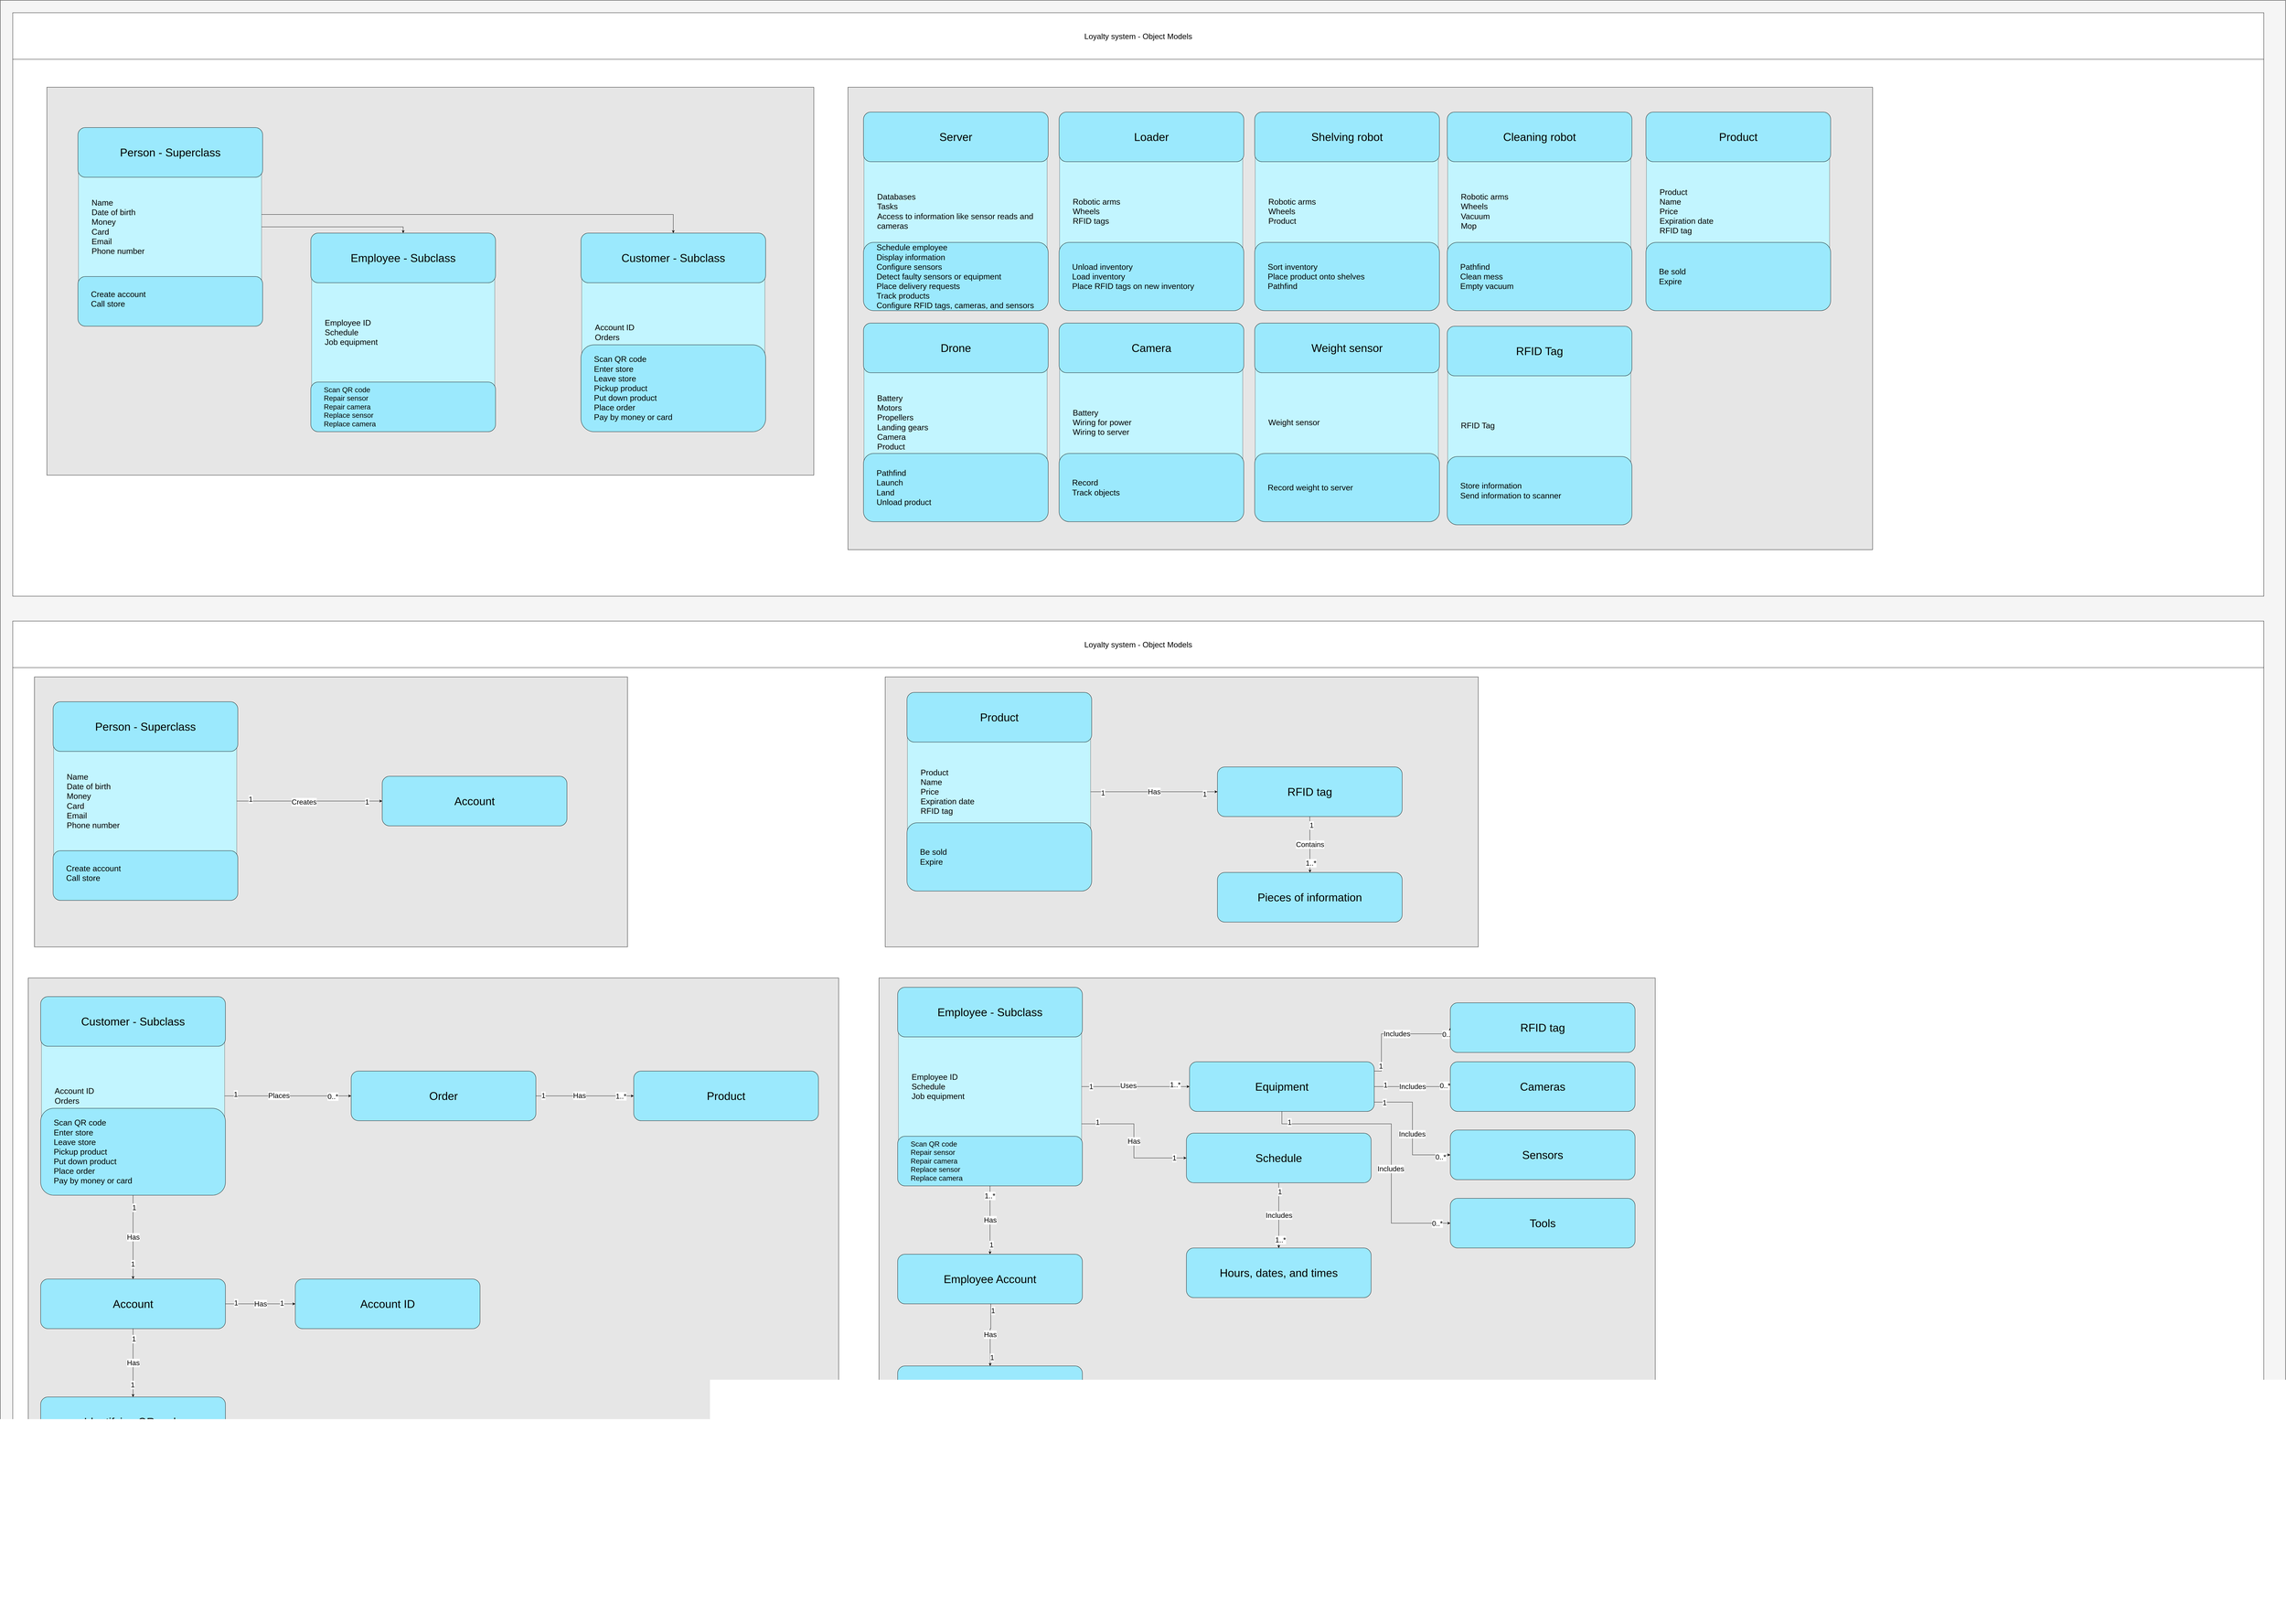 <mxfile version="20.3.0" type="device"><diagram id="qA6QkWrWJfZU_lJfQVM_" name="Page-1"><mxGraphModel dx="21470" dy="13270" grid="1" gridSize="10" guides="1" tooltips="1" connect="1" arrows="1" fold="1" page="1" pageScale="1" pageWidth="850" pageHeight="1100" math="0" shadow="0"><root><mxCell id="0"/><mxCell id="1" parent="0"/><mxCell id="ZQzsubPOnFU6merqUv8--1" value="" style="rounded=0;whiteSpace=wrap;html=1;fillColor=#F5F5F5;movable=0;" parent="1" vertex="1"><mxGeometry x="-270" y="-520" width="7360" height="5230" as="geometry"/></mxCell><mxCell id="A50uifyIEQekfGtZB1gm-22" value="x&amp;nbsp; &amp;nbsp; &amp;nbsp; &amp;nbsp; &amp;nbsp; &amp;nbsp;" style="rounded=0;whiteSpace=wrap;html=1;" parent="1" vertex="1"><mxGeometry x="-230" y="-340" width="7250" height="1740" as="geometry"/></mxCell><mxCell id="A50uifyIEQekfGtZB1gm-23" value="&lt;font style=&quot;font-size: 25px;&quot;&gt;Loyalty system - Object Models&lt;br style=&quot;font-size: 25px;&quot;&gt;&lt;/font&gt;" style="rounded=0;whiteSpace=wrap;html=1;fontSize=25;" parent="1" vertex="1"><mxGeometry x="-230" y="-480" width="7250" height="150" as="geometry"/></mxCell><mxCell id="9ZYDAtiGobSrE47-rpG3-123" value="Cameras verify customer still in store" style="edgeStyle=orthogonalEdgeStyle;rounded=0;orthogonalLoop=1;jettySize=auto;html=1;entryX=0;entryY=0;entryDx=67.5;entryDy=120.0;entryPerimeter=0;fontSize=14;" parent="1" edge="1"><mxGeometry relative="1" as="geometry"><Array as="points"><mxPoint x="2970" y="370"/><mxPoint x="1718" y="370"/></Array><mxPoint x="1717.5" y="120" as="targetPoint"/></mxGeometry></mxCell><mxCell id="9ZYDAtiGobSrE47-rpG3-146" value="Compares with database" style="edgeStyle=orthogonalEdgeStyle;rounded=0;orthogonalLoop=1;jettySize=auto;html=1;entryX=0;entryY=0.5;entryDx=0;entryDy=0;fontSize=12;" parent="1" edge="1"><mxGeometry relative="1" as="geometry"><Array as="points"><mxPoint x="3565" y="360"/><mxPoint x="4120" y="360"/><mxPoint x="4120" y="-210"/></Array><mxPoint x="3565.2" y="250" as="sourcePoint"/></mxGeometry></mxCell><mxCell id="E-bY6FaOOfPfb2D4TFRN-25" value="" style="rounded=0;whiteSpace=wrap;html=1;strokeColor=default;strokeWidth=1;fontSize=23;fillColor=#E6E6E6;gradientColor=none;" parent="1" vertex="1"><mxGeometry x="-120" y="-240" width="2470" height="1250" as="geometry"/></mxCell><mxCell id="E-bY6FaOOfPfb2D4TFRN-16" value="" style="group;strokeWidth=4;whiteSpace=wrap;" parent="1" vertex="1" connectable="0"><mxGeometry x="1600" y="230" width="760" height="850" as="geometry"/></mxCell><mxCell id="E-bY6FaOOfPfb2D4TFRN-13" value="&lt;blockquote style=&quot;margin: 0 0 0 40px; border: none; padding: 0px;&quot;&gt;&lt;span style=&quot;font-size: 26px; background-color: initial;&quot;&gt;Account ID&lt;/span&gt;&lt;/blockquote&gt;&lt;blockquote style=&quot;margin: 0 0 0 40px; border: none; padding: 0px;&quot;&gt;&lt;span style=&quot;font-size: 26px;&quot;&gt;Orders&lt;/span&gt;&lt;/blockquote&gt;" style="rounded=1;whiteSpace=wrap;html=1;fillColor=#C2F5FF;strokeColor=#666666;gradientColor=none;align=left;" parent="E-bY6FaOOfPfb2D4TFRN-16" vertex="1"><mxGeometry x="2.5" y="10" width="590" height="620" as="geometry"/></mxCell><mxCell id="E-bY6FaOOfPfb2D4TFRN-14" value="&lt;font style=&quot;font-size: 36px;&quot;&gt;Customer - Subclass&lt;/font&gt;" style="rounded=1;whiteSpace=wrap;html=1;fillColor=#9BE9FD;" parent="E-bY6FaOOfPfb2D4TFRN-16" vertex="1"><mxGeometry width="595" height="160" as="geometry"/></mxCell><mxCell id="E-bY6FaOOfPfb2D4TFRN-15" value="&lt;blockquote style=&quot;margin: 0 0 0 40px; border: none; padding: 0px;&quot;&gt;&lt;span style=&quot;font-size: 26px; background-color: initial;&quot;&gt;Scan QR code&lt;/span&gt;&lt;br&gt;&lt;/blockquote&gt;&lt;blockquote style=&quot;margin: 0 0 0 40px; border: none; padding: 0px;&quot;&gt;&lt;span style=&quot;font-size: 26px; background-color: initial;&quot;&gt;Enter store&lt;/span&gt;&lt;/blockquote&gt;&lt;blockquote style=&quot;margin: 0 0 0 40px; border: none; padding: 0px;&quot;&gt;&lt;span style=&quot;font-size: 26px; background-color: initial;&quot;&gt;Leave store&lt;/span&gt;&lt;/blockquote&gt;&lt;blockquote style=&quot;margin: 0 0 0 40px; border: none; padding: 0px;&quot;&gt;&lt;span style=&quot;font-size: 26px; background-color: initial;&quot;&gt;Pickup product&lt;/span&gt;&lt;/blockquote&gt;&lt;blockquote style=&quot;margin: 0 0 0 40px; border: none; padding: 0px;&quot;&gt;&lt;span style=&quot;font-size: 26px;&quot;&gt;Put down product&lt;/span&gt;&lt;/blockquote&gt;&lt;blockquote style=&quot;margin: 0 0 0 40px; border: none; padding: 0px;&quot;&gt;&lt;span style=&quot;font-size: 26px; background-color: initial;&quot;&gt;Place order&lt;/span&gt;&lt;/blockquote&gt;&lt;blockquote style=&quot;margin: 0 0 0 40px; border: none; padding: 0px;&quot;&gt;&lt;span style=&quot;font-size: 26px; background-color: initial;&quot;&gt;Pay by money or card&lt;/span&gt;&lt;/blockquote&gt;" style="rounded=1;whiteSpace=wrap;html=1;fillColor=#9BE9FD;align=left;" parent="E-bY6FaOOfPfb2D4TFRN-16" vertex="1"><mxGeometry y="360" width="595" height="280" as="geometry"/></mxCell><mxCell id="E-bY6FaOOfPfb2D4TFRN-17" value="asd" style="group;strokeWidth=4;whiteSpace=wrap;" parent="1" vertex="1" connectable="0"><mxGeometry x="-20" y="-110" width="595" height="640" as="geometry"/></mxCell><mxCell id="E-bY6FaOOfPfb2D4TFRN-18" value="&lt;blockquote style=&quot;margin: 0 0 0 40px; border: none; padding: 0px;&quot;&gt;&lt;span style=&quot;font-size: 26px; background-color: initial;&quot;&gt;Name&lt;/span&gt;&lt;/blockquote&gt;&lt;blockquote style=&quot;margin: 0 0 0 40px; border: none; padding: 0px;&quot;&gt;&lt;span style=&quot;font-size: 26px; background-color: initial;&quot;&gt;Date of birth&lt;/span&gt;&lt;/blockquote&gt;&lt;blockquote style=&quot;margin: 0 0 0 40px; border: none; padding: 0px;&quot;&gt;&lt;span style=&quot;font-size: 26px;&quot;&gt;Money&lt;/span&gt;&lt;/blockquote&gt;&lt;blockquote style=&quot;margin: 0 0 0 40px; border: none; padding: 0px;&quot;&gt;&lt;span style=&quot;font-size: 26px;&quot;&gt;Card&lt;/span&gt;&lt;/blockquote&gt;&lt;blockquote style=&quot;margin: 0 0 0 40px; border: none; padding: 0px;&quot;&gt;&lt;span style=&quot;font-size: 26px;&quot;&gt;Email&lt;/span&gt;&lt;/blockquote&gt;&lt;blockquote style=&quot;margin: 0 0 0 40px; border: none; padding: 0px;&quot;&gt;&lt;span style=&quot;font-size: 26px;&quot;&gt;Phone number&lt;/span&gt;&lt;/blockquote&gt;" style="rounded=1;whiteSpace=wrap;html=1;fillColor=#C2F5FF;strokeColor=#666666;gradientColor=none;align=left;" parent="E-bY6FaOOfPfb2D4TFRN-17" vertex="1"><mxGeometry x="1.5" y="10" width="590" height="620" as="geometry"/></mxCell><mxCell id="E-bY6FaOOfPfb2D4TFRN-19" value="&lt;font style=&quot;font-size: 36px;&quot;&gt;Person - Superclass&lt;/font&gt;" style="rounded=1;whiteSpace=wrap;html=1;fillColor=#9BE9FD;" parent="E-bY6FaOOfPfb2D4TFRN-17" vertex="1"><mxGeometry width="595" height="160" as="geometry"/></mxCell><mxCell id="E-bY6FaOOfPfb2D4TFRN-20" value="&lt;blockquote style=&quot;margin: 0 0 0 40px; border: none; padding: 0px;&quot;&gt;&lt;span style=&quot;font-size: 26px; background-color: initial;&quot;&gt;Create account&lt;/span&gt;&lt;/blockquote&gt;&lt;blockquote style=&quot;margin: 0 0 0 40px; border: none; padding: 0px;&quot;&gt;&lt;span style=&quot;font-size: 26px; background-color: initial;&quot;&gt;Call store&lt;/span&gt;&lt;/blockquote&gt;&lt;blockquote style=&quot;margin: 0 0 0 40px; border: none; padding: 0px;&quot;&gt;&lt;br&gt;&lt;/blockquote&gt;" style="rounded=1;whiteSpace=wrap;html=1;fillColor=#9BE9FD;align=left;" parent="E-bY6FaOOfPfb2D4TFRN-17" vertex="1"><mxGeometry y="480" width="595" height="160" as="geometry"/></mxCell><mxCell id="E-bY6FaOOfPfb2D4TFRN-21" value="asd" style="group;strokeWidth=4;whiteSpace=wrap;" parent="1" vertex="1" connectable="0"><mxGeometry x="730" y="230" width="595" height="640" as="geometry"/></mxCell><mxCell id="E-bY6FaOOfPfb2D4TFRN-22" value="&lt;blockquote style=&quot;margin: 0 0 0 40px; border: none; padding: 0px;&quot;&gt;&lt;span style=&quot;font-size: 26px;&quot;&gt;Employee ID&lt;/span&gt;&lt;/blockquote&gt;&lt;blockquote style=&quot;margin: 0 0 0 40px; border: none; padding: 0px;&quot;&gt;&lt;span style=&quot;font-size: 26px;&quot;&gt;Schedule&lt;/span&gt;&lt;/blockquote&gt;&lt;blockquote style=&quot;margin: 0 0 0 40px; border: none; padding: 0px;&quot;&gt;&lt;span style=&quot;font-size: 26px;&quot;&gt;Job equipment&lt;/span&gt;&lt;/blockquote&gt;" style="rounded=1;whiteSpace=wrap;html=1;fillColor=#C2F5FF;strokeColor=#666666;gradientColor=none;align=left;" parent="E-bY6FaOOfPfb2D4TFRN-21" vertex="1"><mxGeometry x="2.5" y="10" width="590" height="620" as="geometry"/></mxCell><mxCell id="E-bY6FaOOfPfb2D4TFRN-23" value="&lt;font style=&quot;font-size: 36px;&quot;&gt;Employee - Subclass&lt;/font&gt;" style="rounded=1;whiteSpace=wrap;html=1;fillColor=#9BE9FD;" parent="E-bY6FaOOfPfb2D4TFRN-21" vertex="1"><mxGeometry width="595" height="160" as="geometry"/></mxCell><mxCell id="E-bY6FaOOfPfb2D4TFRN-24" value="&lt;blockquote style=&quot;margin: 0px 0px 0px 40px; border: none; padding: 0px; font-size: 23px;&quot;&gt;&lt;span style=&quot;background-color: initial;&quot;&gt;&lt;font style=&quot;font-size: 23px;&quot;&gt;Scan QR code&lt;/font&gt;&lt;/span&gt;&lt;/blockquote&gt;&lt;blockquote style=&quot;margin: 0px 0px 0px 40px; border: none; padding: 0px; font-size: 23px;&quot;&gt;&lt;span style=&quot;background-color: initial;&quot;&gt;&lt;font style=&quot;font-size: 23px;&quot;&gt;Repair sensor&lt;/font&gt;&lt;/span&gt;&lt;/blockquote&gt;&lt;blockquote style=&quot;margin: 0px 0px 0px 40px; border: none; padding: 0px; font-size: 23px;&quot;&gt;&lt;span style=&quot;background-color: initial;&quot;&gt;&lt;font style=&quot;font-size: 23px;&quot;&gt;Repair camera&lt;/font&gt;&lt;/span&gt;&lt;/blockquote&gt;&lt;blockquote style=&quot;margin: 0px 0px 0px 40px; border: none; padding: 0px; font-size: 23px;&quot;&gt;&lt;span style=&quot;background-color: initial;&quot;&gt;&lt;font style=&quot;font-size: 23px;&quot;&gt;Replace sensor&lt;/font&gt;&lt;/span&gt;&lt;/blockquote&gt;&lt;blockquote style=&quot;margin: 0px 0px 0px 40px; border: none; padding: 0px; font-size: 23px;&quot;&gt;&lt;span style=&quot;background-color: initial;&quot;&gt;&lt;font style=&quot;font-size: 23px;&quot;&gt;Replace camera&lt;/font&gt;&lt;/span&gt;&lt;/blockquote&gt;" style="rounded=1;whiteSpace=wrap;html=1;fillColor=#9BE9FD;align=left;" parent="E-bY6FaOOfPfb2D4TFRN-21" vertex="1"><mxGeometry y="480" width="595" height="160" as="geometry"/></mxCell><mxCell id="E-bY6FaOOfPfb2D4TFRN-26" style="edgeStyle=orthogonalEdgeStyle;rounded=0;orthogonalLoop=1;jettySize=auto;html=1;entryX=0.5;entryY=0;entryDx=0;entryDy=0;fontSize=23;" parent="1" source="E-bY6FaOOfPfb2D4TFRN-18" target="E-bY6FaOOfPfb2D4TFRN-23" edge="1"><mxGeometry relative="1" as="geometry"/></mxCell><mxCell id="E-bY6FaOOfPfb2D4TFRN-27" style="edgeStyle=orthogonalEdgeStyle;rounded=0;orthogonalLoop=1;jettySize=auto;html=1;entryX=0.5;entryY=0;entryDx=0;entryDy=0;fontSize=23;" parent="1" source="E-bY6FaOOfPfb2D4TFRN-18" target="E-bY6FaOOfPfb2D4TFRN-14" edge="1"><mxGeometry relative="1" as="geometry"><Array as="points"><mxPoint x="1898" y="170"/></Array></mxGeometry></mxCell><mxCell id="E-bY6FaOOfPfb2D4TFRN-28" value="" style="rounded=0;whiteSpace=wrap;html=1;strokeColor=default;strokeWidth=1;fontSize=23;fillColor=#E6E6E6;gradientColor=none;" parent="1" vertex="1"><mxGeometry x="2460" y="-240" width="3300" height="1490" as="geometry"/></mxCell><mxCell id="E-bY6FaOOfPfb2D4TFRN-29" value="asd" style="group;strokeWidth=4;whiteSpace=wrap;" parent="1" vertex="1" connectable="0"><mxGeometry x="2510" y="-160" width="595" height="640" as="geometry"/></mxCell><mxCell id="E-bY6FaOOfPfb2D4TFRN-30" value="&lt;blockquote style=&quot;margin: 0 0 0 40px; border: none; padding: 0px;&quot;&gt;&lt;span style=&quot;font-size: 26px;&quot;&gt;Databases&lt;/span&gt;&lt;/blockquote&gt;&lt;blockquote style=&quot;margin: 0 0 0 40px; border: none; padding: 0px;&quot;&gt;&lt;span style=&quot;font-size: 26px;&quot;&gt;Tasks&lt;/span&gt;&lt;/blockquote&gt;&lt;blockquote style=&quot;margin: 0 0 0 40px; border: none; padding: 0px;&quot;&gt;&lt;span style=&quot;font-size: 26px;&quot;&gt;Access to information like sensor reads and cameras&lt;/span&gt;&lt;/blockquote&gt;" style="rounded=1;whiteSpace=wrap;html=1;fillColor=#C2F5FF;strokeColor=#666666;gradientColor=none;align=left;" parent="E-bY6FaOOfPfb2D4TFRN-29" vertex="1"><mxGeometry x="1.5" y="10" width="590" height="620" as="geometry"/></mxCell><mxCell id="E-bY6FaOOfPfb2D4TFRN-31" value="&lt;font style=&quot;font-size: 36px;&quot;&gt;Server&lt;/font&gt;" style="rounded=1;whiteSpace=wrap;html=1;fillColor=#9BE9FD;" parent="E-bY6FaOOfPfb2D4TFRN-29" vertex="1"><mxGeometry width="595" height="160" as="geometry"/></mxCell><mxCell id="E-bY6FaOOfPfb2D4TFRN-32" value="&lt;blockquote style=&quot;margin: 0 0 0 40px; border: none; padding: 0px;&quot;&gt;&lt;span style=&quot;font-size: 26px;&quot;&gt;Schedule employee&lt;/span&gt;&lt;/blockquote&gt;&lt;blockquote style=&quot;margin: 0 0 0 40px; border: none; padding: 0px;&quot;&gt;&lt;span style=&quot;font-size: 26px;&quot;&gt;Display information&lt;/span&gt;&lt;/blockquote&gt;&lt;blockquote style=&quot;margin: 0 0 0 40px; border: none; padding: 0px;&quot;&gt;&lt;span style=&quot;font-size: 26px;&quot;&gt;Configure sensors&lt;/span&gt;&lt;/blockquote&gt;&lt;blockquote style=&quot;margin: 0 0 0 40px; border: none; padding: 0px;&quot;&gt;&lt;span style=&quot;font-size: 26px;&quot;&gt;Detect faulty sensors or equipment&lt;/span&gt;&lt;/blockquote&gt;&lt;blockquote style=&quot;margin: 0 0 0 40px; border: none; padding: 0px;&quot;&gt;&lt;span style=&quot;font-size: 26px;&quot;&gt;Place delivery requests&amp;nbsp;&lt;/span&gt;&lt;/blockquote&gt;&lt;blockquote style=&quot;margin: 0 0 0 40px; border: none; padding: 0px;&quot;&gt;&lt;span style=&quot;font-size: 26px;&quot;&gt;Track products&lt;/span&gt;&lt;/blockquote&gt;&lt;blockquote style=&quot;margin: 0 0 0 40px; border: none; padding: 0px;&quot;&gt;&lt;span style=&quot;font-size: 26px;&quot;&gt;Configure RFID tags, cameras, and sensors&lt;/span&gt;&lt;/blockquote&gt;" style="rounded=1;whiteSpace=wrap;html=1;fillColor=#9BE9FD;align=left;" parent="E-bY6FaOOfPfb2D4TFRN-29" vertex="1"><mxGeometry y="420" width="595" height="220" as="geometry"/></mxCell><mxCell id="E-bY6FaOOfPfb2D4TFRN-33" value="asd" style="group;strokeWidth=4;whiteSpace=wrap;" parent="1" vertex="1" connectable="0"><mxGeometry x="3140" y="-160" width="595" height="640" as="geometry"/></mxCell><mxCell id="E-bY6FaOOfPfb2D4TFRN-34" value="&lt;blockquote style=&quot;margin: 0 0 0 40px; border: none; padding: 0px;&quot;&gt;&lt;span style=&quot;font-size: 26px;&quot;&gt;Robotic arms&lt;/span&gt;&lt;/blockquote&gt;&lt;blockquote style=&quot;margin: 0 0 0 40px; border: none; padding: 0px;&quot;&gt;&lt;span style=&quot;font-size: 26px;&quot;&gt;Wheels&lt;/span&gt;&lt;/blockquote&gt;&lt;blockquote style=&quot;margin: 0 0 0 40px; border: none; padding: 0px;&quot;&gt;&lt;span style=&quot;font-size: 26px;&quot;&gt;RFID tags&lt;/span&gt;&lt;/blockquote&gt;" style="rounded=1;whiteSpace=wrap;html=1;fillColor=#C2F5FF;strokeColor=#666666;gradientColor=none;align=left;" parent="E-bY6FaOOfPfb2D4TFRN-33" vertex="1"><mxGeometry x="1.5" y="10" width="590" height="620" as="geometry"/></mxCell><mxCell id="E-bY6FaOOfPfb2D4TFRN-35" value="&lt;font style=&quot;font-size: 36px;&quot;&gt;Loader&lt;/font&gt;" style="rounded=1;whiteSpace=wrap;html=1;fillColor=#9BE9FD;" parent="E-bY6FaOOfPfb2D4TFRN-33" vertex="1"><mxGeometry width="595" height="160" as="geometry"/></mxCell><mxCell id="E-bY6FaOOfPfb2D4TFRN-36" value="&lt;blockquote style=&quot;margin: 0 0 0 40px; border: none; padding: 0px;&quot;&gt;&lt;span style=&quot;font-size: 26px;&quot;&gt;Unload inventory&lt;/span&gt;&lt;/blockquote&gt;&lt;blockquote style=&quot;margin: 0 0 0 40px; border: none; padding: 0px;&quot;&gt;&lt;span style=&quot;font-size: 26px;&quot;&gt;Load inventory&lt;/span&gt;&lt;/blockquote&gt;&lt;blockquote style=&quot;margin: 0 0 0 40px; border: none; padding: 0px;&quot;&gt;&lt;span style=&quot;font-size: 26px;&quot;&gt;Place RFID tags on new inventory&lt;/span&gt;&lt;/blockquote&gt;" style="rounded=1;whiteSpace=wrap;html=1;fillColor=#9BE9FD;align=left;" parent="E-bY6FaOOfPfb2D4TFRN-33" vertex="1"><mxGeometry y="420" width="595" height="220" as="geometry"/></mxCell><mxCell id="E-bY6FaOOfPfb2D4TFRN-37" value="asd" style="group;strokeWidth=4;whiteSpace=wrap;" parent="1" vertex="1" connectable="0"><mxGeometry x="3770" y="-160" width="595" height="640" as="geometry"/></mxCell><mxCell id="E-bY6FaOOfPfb2D4TFRN-38" value="&lt;blockquote style=&quot;margin: 0 0 0 40px; border: none; padding: 0px;&quot;&gt;&lt;span style=&quot;font-size: 26px;&quot;&gt;Robotic arms&lt;/span&gt;&lt;/blockquote&gt;&lt;blockquote style=&quot;margin: 0 0 0 40px; border: none; padding: 0px;&quot;&gt;&lt;span style=&quot;font-size: 26px;&quot;&gt;Wheels&lt;/span&gt;&lt;/blockquote&gt;&lt;blockquote style=&quot;margin: 0 0 0 40px; border: none; padding: 0px;&quot;&gt;&lt;span style=&quot;font-size: 26px;&quot;&gt;Product&lt;/span&gt;&lt;/blockquote&gt;" style="rounded=1;whiteSpace=wrap;html=1;fillColor=#C2F5FF;strokeColor=#666666;gradientColor=none;align=left;" parent="E-bY6FaOOfPfb2D4TFRN-37" vertex="1"><mxGeometry x="1.5" y="10" width="590" height="620" as="geometry"/></mxCell><mxCell id="E-bY6FaOOfPfb2D4TFRN-39" value="&lt;font style=&quot;font-size: 36px;&quot;&gt;Shelving robot&lt;/font&gt;" style="rounded=1;whiteSpace=wrap;html=1;fillColor=#9BE9FD;" parent="E-bY6FaOOfPfb2D4TFRN-37" vertex="1"><mxGeometry width="595" height="160" as="geometry"/></mxCell><mxCell id="E-bY6FaOOfPfb2D4TFRN-40" value="&lt;blockquote style=&quot;margin: 0 0 0 40px; border: none; padding: 0px;&quot;&gt;&lt;span style=&quot;font-size: 26px;&quot;&gt;Sort inventory&lt;/span&gt;&lt;/blockquote&gt;&lt;blockquote style=&quot;margin: 0 0 0 40px; border: none; padding: 0px;&quot;&gt;&lt;span style=&quot;font-size: 26px;&quot;&gt;Place product onto shelves&lt;/span&gt;&lt;/blockquote&gt;&lt;blockquote style=&quot;margin: 0 0 0 40px; border: none; padding: 0px;&quot;&gt;&lt;span style=&quot;font-size: 26px;&quot;&gt;Pathfind&lt;/span&gt;&lt;/blockquote&gt;" style="rounded=1;whiteSpace=wrap;html=1;fillColor=#9BE9FD;align=left;" parent="E-bY6FaOOfPfb2D4TFRN-37" vertex="1"><mxGeometry y="420" width="595" height="220" as="geometry"/></mxCell><mxCell id="E-bY6FaOOfPfb2D4TFRN-41" value="asd" style="group;strokeWidth=4;whiteSpace=wrap;" parent="1" vertex="1" connectable="0"><mxGeometry x="4390" y="-160" width="595" height="640" as="geometry"/></mxCell><mxCell id="E-bY6FaOOfPfb2D4TFRN-42" value="&lt;blockquote style=&quot;margin: 0 0 0 40px; border: none; padding: 0px;&quot;&gt;&lt;span style=&quot;font-size: 26px;&quot;&gt;Robotic arms&lt;/span&gt;&lt;/blockquote&gt;&lt;blockquote style=&quot;margin: 0 0 0 40px; border: none; padding: 0px;&quot;&gt;&lt;span style=&quot;font-size: 26px;&quot;&gt;Wheels&lt;/span&gt;&lt;/blockquote&gt;&lt;blockquote style=&quot;margin: 0 0 0 40px; border: none; padding: 0px;&quot;&gt;&lt;span style=&quot;font-size: 26px;&quot;&gt;Vacuum&lt;/span&gt;&lt;/blockquote&gt;&lt;blockquote style=&quot;margin: 0 0 0 40px; border: none; padding: 0px;&quot;&gt;&lt;span style=&quot;font-size: 26px;&quot;&gt;Mop&lt;/span&gt;&lt;/blockquote&gt;" style="rounded=1;whiteSpace=wrap;html=1;fillColor=#C2F5FF;strokeColor=#666666;gradientColor=none;align=left;" parent="E-bY6FaOOfPfb2D4TFRN-41" vertex="1"><mxGeometry x="1.5" y="10" width="590" height="620" as="geometry"/></mxCell><mxCell id="E-bY6FaOOfPfb2D4TFRN-43" value="&lt;font style=&quot;font-size: 36px;&quot;&gt;Cleaning robot&lt;/font&gt;" style="rounded=1;whiteSpace=wrap;html=1;fillColor=#9BE9FD;" parent="E-bY6FaOOfPfb2D4TFRN-41" vertex="1"><mxGeometry width="595" height="160" as="geometry"/></mxCell><mxCell id="E-bY6FaOOfPfb2D4TFRN-44" value="&lt;blockquote style=&quot;margin: 0 0 0 40px; border: none; padding: 0px;&quot;&gt;&lt;span style=&quot;font-size: 26px;&quot;&gt;Pathfind&lt;/span&gt;&lt;/blockquote&gt;&lt;blockquote style=&quot;margin: 0 0 0 40px; border: none; padding: 0px;&quot;&gt;&lt;span style=&quot;font-size: 26px;&quot;&gt;Clean mess&lt;/span&gt;&lt;/blockquote&gt;&lt;blockquote style=&quot;margin: 0 0 0 40px; border: none; padding: 0px;&quot;&gt;&lt;span style=&quot;font-size: 26px;&quot;&gt;Empty vacuum&lt;/span&gt;&lt;/blockquote&gt;" style="rounded=1;whiteSpace=wrap;html=1;fillColor=#9BE9FD;align=left;" parent="E-bY6FaOOfPfb2D4TFRN-41" vertex="1"><mxGeometry y="420" width="595" height="220" as="geometry"/></mxCell><mxCell id="E-bY6FaOOfPfb2D4TFRN-45" value="asd" style="group;strokeWidth=4;whiteSpace=wrap;" parent="1" vertex="1" connectable="0"><mxGeometry x="2510" y="520" width="595" height="640" as="geometry"/></mxCell><mxCell id="E-bY6FaOOfPfb2D4TFRN-46" value="&lt;blockquote style=&quot;margin: 0 0 0 40px; border: none; padding: 0px;&quot;&gt;&lt;span style=&quot;font-size: 26px;&quot;&gt;Battery&lt;/span&gt;&lt;/blockquote&gt;&lt;blockquote style=&quot;margin: 0 0 0 40px; border: none; padding: 0px;&quot;&gt;&lt;span style=&quot;font-size: 26px;&quot;&gt;Motors&lt;/span&gt;&lt;/blockquote&gt;&lt;blockquote style=&quot;margin: 0 0 0 40px; border: none; padding: 0px;&quot;&gt;&lt;span style=&quot;font-size: 26px;&quot;&gt;Propellers&lt;/span&gt;&lt;/blockquote&gt;&lt;blockquote style=&quot;margin: 0 0 0 40px; border: none; padding: 0px;&quot;&gt;&lt;span style=&quot;font-size: 26px;&quot;&gt;Landing gears&lt;/span&gt;&lt;/blockquote&gt;&lt;blockquote style=&quot;margin: 0 0 0 40px; border: none; padding: 0px;&quot;&gt;&lt;span style=&quot;font-size: 26px;&quot;&gt;Camera&lt;/span&gt;&lt;/blockquote&gt;&lt;blockquote style=&quot;margin: 0 0 0 40px; border: none; padding: 0px;&quot;&gt;&lt;span style=&quot;font-size: 26px;&quot;&gt;Product&lt;/span&gt;&lt;/blockquote&gt;" style="rounded=1;whiteSpace=wrap;html=1;fillColor=#C2F5FF;strokeColor=#666666;gradientColor=none;align=left;" parent="E-bY6FaOOfPfb2D4TFRN-45" vertex="1"><mxGeometry x="1.5" y="10" width="590" height="620" as="geometry"/></mxCell><mxCell id="E-bY6FaOOfPfb2D4TFRN-47" value="&lt;font style=&quot;font-size: 36px;&quot;&gt;Drone&lt;/font&gt;" style="rounded=1;whiteSpace=wrap;html=1;fillColor=#9BE9FD;" parent="E-bY6FaOOfPfb2D4TFRN-45" vertex="1"><mxGeometry width="595" height="160" as="geometry"/></mxCell><mxCell id="E-bY6FaOOfPfb2D4TFRN-48" value="&lt;blockquote style=&quot;margin: 0 0 0 40px; border: none; padding: 0px;&quot;&gt;&lt;span style=&quot;font-size: 26px;&quot;&gt;Pathfind&lt;/span&gt;&lt;/blockquote&gt;&lt;blockquote style=&quot;margin: 0 0 0 40px; border: none; padding: 0px;&quot;&gt;&lt;span style=&quot;font-size: 26px;&quot;&gt;Launch&lt;/span&gt;&lt;/blockquote&gt;&lt;blockquote style=&quot;margin: 0 0 0 40px; border: none; padding: 0px;&quot;&gt;&lt;span style=&quot;font-size: 26px;&quot;&gt;Land&lt;/span&gt;&lt;/blockquote&gt;&lt;blockquote style=&quot;margin: 0 0 0 40px; border: none; padding: 0px;&quot;&gt;&lt;span style=&quot;font-size: 26px;&quot;&gt;Unload product&lt;/span&gt;&lt;/blockquote&gt;" style="rounded=1;whiteSpace=wrap;html=1;fillColor=#9BE9FD;align=left;" parent="E-bY6FaOOfPfb2D4TFRN-45" vertex="1"><mxGeometry y="420" width="595" height="220" as="geometry"/></mxCell><mxCell id="E-bY6FaOOfPfb2D4TFRN-49" value="asd" style="group;strokeWidth=4;whiteSpace=wrap;" parent="1" vertex="1" connectable="0"><mxGeometry x="3140" y="520" width="595" height="640" as="geometry"/></mxCell><mxCell id="E-bY6FaOOfPfb2D4TFRN-50" value="&lt;blockquote style=&quot;margin: 0 0 0 40px; border: none; padding: 0px;&quot;&gt;&lt;span style=&quot;font-size: 26px;&quot;&gt;Battery&lt;/span&gt;&lt;/blockquote&gt;&lt;blockquote style=&quot;margin: 0 0 0 40px; border: none; padding: 0px;&quot;&gt;&lt;span style=&quot;font-size: 26px;&quot;&gt;Wiring for power&lt;/span&gt;&lt;/blockquote&gt;&lt;blockquote style=&quot;margin: 0 0 0 40px; border: none; padding: 0px;&quot;&gt;&lt;span style=&quot;font-size: 26px;&quot;&gt;Wiring to server&lt;/span&gt;&lt;/blockquote&gt;" style="rounded=1;whiteSpace=wrap;html=1;fillColor=#C2F5FF;strokeColor=#666666;gradientColor=none;align=left;" parent="E-bY6FaOOfPfb2D4TFRN-49" vertex="1"><mxGeometry x="1.5" y="10" width="590" height="620" as="geometry"/></mxCell><mxCell id="E-bY6FaOOfPfb2D4TFRN-51" value="&lt;font style=&quot;font-size: 36px;&quot;&gt;Camera&lt;/font&gt;" style="rounded=1;whiteSpace=wrap;html=1;fillColor=#9BE9FD;" parent="E-bY6FaOOfPfb2D4TFRN-49" vertex="1"><mxGeometry width="595" height="160" as="geometry"/></mxCell><mxCell id="E-bY6FaOOfPfb2D4TFRN-52" value="&lt;blockquote style=&quot;margin: 0 0 0 40px; border: none; padding: 0px;&quot;&gt;&lt;span style=&quot;font-size: 26px;&quot;&gt;Record&lt;/span&gt;&lt;/blockquote&gt;&lt;blockquote style=&quot;margin: 0 0 0 40px; border: none; padding: 0px;&quot;&gt;&lt;span style=&quot;font-size: 26px;&quot;&gt;Track objects&lt;/span&gt;&lt;/blockquote&gt;" style="rounded=1;whiteSpace=wrap;html=1;fillColor=#9BE9FD;align=left;" parent="E-bY6FaOOfPfb2D4TFRN-49" vertex="1"><mxGeometry y="420" width="595" height="220" as="geometry"/></mxCell><mxCell id="E-bY6FaOOfPfb2D4TFRN-53" value="asd" style="group;strokeWidth=4;whiteSpace=wrap;" parent="1" vertex="1" connectable="0"><mxGeometry x="3770" y="520" width="595" height="640" as="geometry"/></mxCell><mxCell id="E-bY6FaOOfPfb2D4TFRN-54" value="&lt;blockquote style=&quot;margin: 0 0 0 40px; border: none; padding: 0px;&quot;&gt;&lt;span style=&quot;font-size: 26px;&quot;&gt;Weight sensor&lt;/span&gt;&lt;/blockquote&gt;" style="rounded=1;whiteSpace=wrap;html=1;fillColor=#C2F5FF;strokeColor=#666666;gradientColor=none;align=left;" parent="E-bY6FaOOfPfb2D4TFRN-53" vertex="1"><mxGeometry x="1.5" y="10" width="590" height="620" as="geometry"/></mxCell><mxCell id="E-bY6FaOOfPfb2D4TFRN-55" value="&lt;font style=&quot;font-size: 36px;&quot;&gt;Weight sensor&lt;/font&gt;" style="rounded=1;whiteSpace=wrap;html=1;fillColor=#9BE9FD;" parent="E-bY6FaOOfPfb2D4TFRN-53" vertex="1"><mxGeometry width="595" height="160" as="geometry"/></mxCell><mxCell id="E-bY6FaOOfPfb2D4TFRN-56" value="&lt;blockquote style=&quot;margin: 0 0 0 40px; border: none; padding: 0px;&quot;&gt;&lt;span style=&quot;font-size: 26px;&quot;&gt;Record weight to server&lt;/span&gt;&lt;/blockquote&gt;" style="rounded=1;whiteSpace=wrap;html=1;fillColor=#9BE9FD;align=left;" parent="E-bY6FaOOfPfb2D4TFRN-53" vertex="1"><mxGeometry y="420" width="595" height="220" as="geometry"/></mxCell><mxCell id="E-bY6FaOOfPfb2D4TFRN-61" value="asd" style="group;strokeWidth=4;whiteSpace=wrap;" parent="1" vertex="1" connectable="0"><mxGeometry x="4390" y="530" width="595" height="640" as="geometry"/></mxCell><mxCell id="E-bY6FaOOfPfb2D4TFRN-62" value="&lt;blockquote style=&quot;margin: 0 0 0 40px; border: none; padding: 0px;&quot;&gt;&lt;span style=&quot;font-size: 26px;&quot;&gt;RFID Tag&lt;/span&gt;&lt;/blockquote&gt;" style="rounded=1;whiteSpace=wrap;html=1;fillColor=#C2F5FF;strokeColor=#666666;gradientColor=none;align=left;" parent="E-bY6FaOOfPfb2D4TFRN-61" vertex="1"><mxGeometry x="1.5" y="10" width="590" height="620" as="geometry"/></mxCell><mxCell id="E-bY6FaOOfPfb2D4TFRN-63" value="&lt;font style=&quot;font-size: 36px;&quot;&gt;RFID Tag&lt;/font&gt;" style="rounded=1;whiteSpace=wrap;html=1;fillColor=#9BE9FD;" parent="E-bY6FaOOfPfb2D4TFRN-61" vertex="1"><mxGeometry width="595" height="160" as="geometry"/></mxCell><mxCell id="E-bY6FaOOfPfb2D4TFRN-64" value="&lt;blockquote style=&quot;margin: 0 0 0 40px; border: none; padding: 0px;&quot;&gt;&lt;span style=&quot;font-size: 26px;&quot;&gt;Store information&lt;/span&gt;&lt;/blockquote&gt;&lt;blockquote style=&quot;margin: 0 0 0 40px; border: none; padding: 0px;&quot;&gt;&lt;span style=&quot;font-size: 26px;&quot;&gt;Send information to scanner&lt;/span&gt;&lt;/blockquote&gt;" style="rounded=1;whiteSpace=wrap;html=1;fillColor=#9BE9FD;align=left;" parent="E-bY6FaOOfPfb2D4TFRN-61" vertex="1"><mxGeometry y="420" width="595" height="220" as="geometry"/></mxCell><mxCell id="E-bY6FaOOfPfb2D4TFRN-71" value="" style="rounded=0;whiteSpace=wrap;html=1;" parent="1" vertex="1"><mxGeometry x="-230" y="1610" width="7250" height="2930" as="geometry"/></mxCell><mxCell id="E-bY6FaOOfPfb2D4TFRN-172" value="" style="rounded=0;whiteSpace=wrap;html=1;strokeColor=default;strokeWidth=1;fontSize=23;fillColor=#E6E6E6;gradientColor=none;" parent="1" vertex="1"><mxGeometry x="2560" y="2630" width="2500" height="1500" as="geometry"/></mxCell><mxCell id="E-bY6FaOOfPfb2D4TFRN-72" value="&lt;font style=&quot;font-size: 25px;&quot;&gt;Loyalty system - Object Models&lt;br style=&quot;font-size: 25px;&quot;&gt;&lt;/font&gt;" style="rounded=0;whiteSpace=wrap;html=1;fontSize=25;" parent="1" vertex="1"><mxGeometry x="-230" y="1480" width="7250" height="150" as="geometry"/></mxCell><mxCell id="E-bY6FaOOfPfb2D4TFRN-134" value="" style="rounded=0;whiteSpace=wrap;html=1;strokeColor=default;strokeWidth=1;fontSize=23;fillColor=#E6E6E6;gradientColor=none;" parent="1" vertex="1"><mxGeometry x="-180" y="2630" width="2610" height="1630" as="geometry"/></mxCell><mxCell id="E-bY6FaOOfPfb2D4TFRN-73" value="" style="group;strokeWidth=4;whiteSpace=wrap;" parent="1" vertex="1" connectable="0"><mxGeometry x="-140" y="2690" width="760" height="850" as="geometry"/></mxCell><mxCell id="E-bY6FaOOfPfb2D4TFRN-74" value="&lt;blockquote style=&quot;margin: 0 0 0 40px; border: none; padding: 0px;&quot;&gt;&lt;span style=&quot;font-size: 26px; background-color: initial;&quot;&gt;Account ID&lt;/span&gt;&lt;/blockquote&gt;&lt;blockquote style=&quot;margin: 0 0 0 40px; border: none; padding: 0px;&quot;&gt;&lt;span style=&quot;font-size: 26px;&quot;&gt;Orders&lt;/span&gt;&lt;/blockquote&gt;" style="rounded=1;whiteSpace=wrap;html=1;fillColor=#C2F5FF;strokeColor=#666666;gradientColor=none;align=left;" parent="E-bY6FaOOfPfb2D4TFRN-73" vertex="1"><mxGeometry x="2.5" y="10" width="590" height="620" as="geometry"/></mxCell><mxCell id="E-bY6FaOOfPfb2D4TFRN-75" value="&lt;font style=&quot;font-size: 36px;&quot;&gt;Customer - Subclass&lt;/font&gt;" style="rounded=1;whiteSpace=wrap;html=1;fillColor=#9BE9FD;" parent="E-bY6FaOOfPfb2D4TFRN-73" vertex="1"><mxGeometry width="595" height="160" as="geometry"/></mxCell><mxCell id="E-bY6FaOOfPfb2D4TFRN-76" value="&lt;blockquote style=&quot;margin: 0 0 0 40px; border: none; padding: 0px;&quot;&gt;&lt;span style=&quot;font-size: 26px; background-color: initial;&quot;&gt;Scan QR code&lt;/span&gt;&lt;br&gt;&lt;/blockquote&gt;&lt;blockquote style=&quot;margin: 0 0 0 40px; border: none; padding: 0px;&quot;&gt;&lt;span style=&quot;font-size: 26px; background-color: initial;&quot;&gt;Enter store&lt;/span&gt;&lt;/blockquote&gt;&lt;blockquote style=&quot;margin: 0 0 0 40px; border: none; padding: 0px;&quot;&gt;&lt;span style=&quot;font-size: 26px; background-color: initial;&quot;&gt;Leave store&lt;/span&gt;&lt;/blockquote&gt;&lt;blockquote style=&quot;margin: 0 0 0 40px; border: none; padding: 0px;&quot;&gt;&lt;span style=&quot;font-size: 26px; background-color: initial;&quot;&gt;Pickup product&lt;/span&gt;&lt;/blockquote&gt;&lt;blockquote style=&quot;margin: 0 0 0 40px; border: none; padding: 0px;&quot;&gt;&lt;span style=&quot;font-size: 26px;&quot;&gt;Put down product&lt;/span&gt;&lt;/blockquote&gt;&lt;blockquote style=&quot;margin: 0 0 0 40px; border: none; padding: 0px;&quot;&gt;&lt;span style=&quot;font-size: 26px; background-color: initial;&quot;&gt;Place order&lt;/span&gt;&lt;/blockquote&gt;&lt;blockquote style=&quot;margin: 0 0 0 40px; border: none; padding: 0px;&quot;&gt;&lt;span style=&quot;font-size: 26px; background-color: initial;&quot;&gt;Pay by money or card&lt;/span&gt;&lt;/blockquote&gt;" style="rounded=1;whiteSpace=wrap;html=1;fillColor=#9BE9FD;align=left;" parent="E-bY6FaOOfPfb2D4TFRN-73" vertex="1"><mxGeometry y="360" width="595" height="280" as="geometry"/></mxCell><mxCell id="E-bY6FaOOfPfb2D4TFRN-83" style="edgeStyle=orthogonalEdgeStyle;rounded=0;orthogonalLoop=1;jettySize=auto;html=1;fontSize=23;" parent="1" source="E-bY6FaOOfPfb2D4TFRN-77" target="E-bY6FaOOfPfb2D4TFRN-82" edge="1"><mxGeometry relative="1" as="geometry"/></mxCell><mxCell id="E-bY6FaOOfPfb2D4TFRN-84" value="1" style="edgeLabel;html=1;align=center;verticalAlign=middle;resizable=0;points=[];fontSize=23;" parent="E-bY6FaOOfPfb2D4TFRN-83" vertex="1" connectable="0"><mxGeometry x="-0.852" y="1" relative="1" as="geometry"><mxPoint as="offset"/></mxGeometry></mxCell><mxCell id="E-bY6FaOOfPfb2D4TFRN-86" value="1..*" style="edgeLabel;html=1;align=center;verticalAlign=middle;resizable=0;points=[];fontSize=23;" parent="E-bY6FaOOfPfb2D4TFRN-83" vertex="1" connectable="0"><mxGeometry x="0.741" y="-1" relative="1" as="geometry"><mxPoint as="offset"/></mxGeometry></mxCell><mxCell id="E-bY6FaOOfPfb2D4TFRN-87" value="Has" style="edgeLabel;html=1;align=center;verticalAlign=middle;resizable=0;points=[];fontSize=23;" parent="E-bY6FaOOfPfb2D4TFRN-83" vertex="1" connectable="0"><mxGeometry x="-0.113" y="1" relative="1" as="geometry"><mxPoint as="offset"/></mxGeometry></mxCell><mxCell id="E-bY6FaOOfPfb2D4TFRN-77" value="&lt;font style=&quot;font-size: 36px;&quot;&gt;Order&lt;/font&gt;" style="rounded=1;whiteSpace=wrap;html=1;fillColor=#9BE9FD;" parent="1" vertex="1"><mxGeometry x="860" y="2930" width="595" height="160" as="geometry"/></mxCell><mxCell id="E-bY6FaOOfPfb2D4TFRN-78" style="edgeStyle=orthogonalEdgeStyle;rounded=0;orthogonalLoop=1;jettySize=auto;html=1;entryX=0;entryY=0.5;entryDx=0;entryDy=0;fontSize=23;" parent="1" source="E-bY6FaOOfPfb2D4TFRN-74" target="E-bY6FaOOfPfb2D4TFRN-77" edge="1"><mxGeometry relative="1" as="geometry"/></mxCell><mxCell id="E-bY6FaOOfPfb2D4TFRN-79" value="1" style="edgeLabel;html=1;align=center;verticalAlign=middle;resizable=0;points=[];fontSize=23;" parent="E-bY6FaOOfPfb2D4TFRN-78" vertex="1" connectable="0"><mxGeometry x="-0.831" y="5" relative="1" as="geometry"><mxPoint x="1" as="offset"/></mxGeometry></mxCell><mxCell id="E-bY6FaOOfPfb2D4TFRN-80" value="0..*" style="edgeLabel;html=1;align=center;verticalAlign=middle;resizable=0;points=[];fontSize=23;" parent="E-bY6FaOOfPfb2D4TFRN-78" vertex="1" connectable="0"><mxGeometry x="0.702" y="-2" relative="1" as="geometry"><mxPoint x="1" as="offset"/></mxGeometry></mxCell><mxCell id="E-bY6FaOOfPfb2D4TFRN-81" value="Places" style="edgeLabel;html=1;align=center;verticalAlign=middle;resizable=0;points=[];fontSize=23;" parent="E-bY6FaOOfPfb2D4TFRN-78" vertex="1" connectable="0"><mxGeometry x="-0.144" y="1" relative="1" as="geometry"><mxPoint as="offset"/></mxGeometry></mxCell><mxCell id="E-bY6FaOOfPfb2D4TFRN-129" value="" style="rounded=0;whiteSpace=wrap;html=1;strokeColor=default;strokeWidth=1;fontSize=23;fillColor=#E6E6E6;gradientColor=none;" parent="1" vertex="1"><mxGeometry x="-160" y="1660" width="1910" height="870" as="geometry"/></mxCell><mxCell id="E-bY6FaOOfPfb2D4TFRN-82" value="&lt;span style=&quot;font-size: 36px;&quot;&gt;Product&lt;/span&gt;" style="rounded=1;whiteSpace=wrap;html=1;fillColor=#9BE9FD;" parent="1" vertex="1"><mxGeometry x="1770" y="2930" width="595" height="160" as="geometry"/></mxCell><mxCell id="E-bY6FaOOfPfb2D4TFRN-92" value="asd" style="group;strokeWidth=4;whiteSpace=wrap;" parent="1" vertex="1" connectable="0"><mxGeometry x="-100" y="1740" width="595" height="640" as="geometry"/></mxCell><mxCell id="E-bY6FaOOfPfb2D4TFRN-93" value="&lt;blockquote style=&quot;margin: 0 0 0 40px; border: none; padding: 0px;&quot;&gt;&lt;span style=&quot;font-size: 26px; background-color: initial;&quot;&gt;Name&lt;/span&gt;&lt;/blockquote&gt;&lt;blockquote style=&quot;margin: 0 0 0 40px; border: none; padding: 0px;&quot;&gt;&lt;span style=&quot;font-size: 26px; background-color: initial;&quot;&gt;Date of birth&lt;/span&gt;&lt;/blockquote&gt;&lt;blockquote style=&quot;margin: 0 0 0 40px; border: none; padding: 0px;&quot;&gt;&lt;span style=&quot;font-size: 26px;&quot;&gt;Money&lt;/span&gt;&lt;/blockquote&gt;&lt;blockquote style=&quot;margin: 0 0 0 40px; border: none; padding: 0px;&quot;&gt;&lt;span style=&quot;font-size: 26px;&quot;&gt;Card&lt;/span&gt;&lt;/blockquote&gt;&lt;blockquote style=&quot;margin: 0 0 0 40px; border: none; padding: 0px;&quot;&gt;&lt;span style=&quot;font-size: 26px;&quot;&gt;Email&lt;/span&gt;&lt;/blockquote&gt;&lt;blockquote style=&quot;margin: 0 0 0 40px; border: none; padding: 0px;&quot;&gt;&lt;span style=&quot;font-size: 26px;&quot;&gt;Phone number&lt;/span&gt;&lt;/blockquote&gt;" style="rounded=1;whiteSpace=wrap;html=1;fillColor=#C2F5FF;strokeColor=#666666;gradientColor=none;align=left;" parent="E-bY6FaOOfPfb2D4TFRN-92" vertex="1"><mxGeometry x="1.5" y="10" width="590" height="620" as="geometry"/></mxCell><mxCell id="E-bY6FaOOfPfb2D4TFRN-94" value="&lt;font style=&quot;font-size: 36px;&quot;&gt;Person - Superclass&lt;/font&gt;" style="rounded=1;whiteSpace=wrap;html=1;fillColor=#9BE9FD;" parent="E-bY6FaOOfPfb2D4TFRN-92" vertex="1"><mxGeometry width="595" height="160" as="geometry"/></mxCell><mxCell id="E-bY6FaOOfPfb2D4TFRN-95" value="&lt;blockquote style=&quot;margin: 0 0 0 40px; border: none; padding: 0px;&quot;&gt;&lt;span style=&quot;font-size: 26px; background-color: initial;&quot;&gt;Create account&lt;/span&gt;&lt;/blockquote&gt;&lt;blockquote style=&quot;margin: 0 0 0 40px; border: none; padding: 0px;&quot;&gt;&lt;span style=&quot;font-size: 26px; background-color: initial;&quot;&gt;Call store&lt;/span&gt;&lt;/blockquote&gt;&lt;blockquote style=&quot;margin: 0 0 0 40px; border: none; padding: 0px;&quot;&gt;&lt;br&gt;&lt;/blockquote&gt;" style="rounded=1;whiteSpace=wrap;html=1;fillColor=#9BE9FD;align=left;" parent="E-bY6FaOOfPfb2D4TFRN-92" vertex="1"><mxGeometry y="480" width="595" height="160" as="geometry"/></mxCell><mxCell id="E-bY6FaOOfPfb2D4TFRN-96" value="&lt;font style=&quot;font-size: 36px;&quot;&gt;Account&lt;/font&gt;" style="rounded=1;whiteSpace=wrap;html=1;fillColor=#9BE9FD;" parent="1" vertex="1"><mxGeometry x="960" y="1980" width="595" height="160" as="geometry"/></mxCell><mxCell id="E-bY6FaOOfPfb2D4TFRN-97" style="edgeStyle=orthogonalEdgeStyle;rounded=0;orthogonalLoop=1;jettySize=auto;html=1;fontSize=23;" parent="1" source="E-bY6FaOOfPfb2D4TFRN-93" target="E-bY6FaOOfPfb2D4TFRN-96" edge="1"><mxGeometry relative="1" as="geometry"/></mxCell><mxCell id="E-bY6FaOOfPfb2D4TFRN-98" value="1" style="edgeLabel;html=1;align=center;verticalAlign=middle;resizable=0;points=[];fontSize=23;" parent="E-bY6FaOOfPfb2D4TFRN-97" vertex="1" connectable="0"><mxGeometry x="-0.811" y="6" relative="1" as="geometry"><mxPoint as="offset"/></mxGeometry></mxCell><mxCell id="E-bY6FaOOfPfb2D4TFRN-99" value="1" style="edgeLabel;html=1;align=center;verticalAlign=middle;resizable=0;points=[];fontSize=23;" parent="E-bY6FaOOfPfb2D4TFRN-97" vertex="1" connectable="0"><mxGeometry x="0.791" y="-3" relative="1" as="geometry"><mxPoint as="offset"/></mxGeometry></mxCell><mxCell id="E-bY6FaOOfPfb2D4TFRN-100" value="Creates" style="edgeLabel;html=1;align=center;verticalAlign=middle;resizable=0;points=[];fontSize=23;" parent="E-bY6FaOOfPfb2D4TFRN-97" vertex="1" connectable="0"><mxGeometry x="-0.076" y="-3" relative="1" as="geometry"><mxPoint as="offset"/></mxGeometry></mxCell><mxCell id="E-bY6FaOOfPfb2D4TFRN-107" value="Has" style="edgeStyle=orthogonalEdgeStyle;rounded=0;orthogonalLoop=1;jettySize=auto;html=1;fontSize=23;" parent="1" source="E-bY6FaOOfPfb2D4TFRN-101" target="E-bY6FaOOfPfb2D4TFRN-106" edge="1"><mxGeometry relative="1" as="geometry"/></mxCell><mxCell id="E-bY6FaOOfPfb2D4TFRN-108" value="1" style="edgeLabel;html=1;align=center;verticalAlign=middle;resizable=0;points=[];fontSize=23;" parent="E-bY6FaOOfPfb2D4TFRN-107" vertex="1" connectable="0"><mxGeometry x="-0.704" y="3" relative="1" as="geometry"><mxPoint as="offset"/></mxGeometry></mxCell><mxCell id="E-bY6FaOOfPfb2D4TFRN-109" value="1" style="edgeLabel;html=1;align=center;verticalAlign=middle;resizable=0;points=[];fontSize=23;" parent="E-bY6FaOOfPfb2D4TFRN-107" vertex="1" connectable="0"><mxGeometry x="0.617" y="2" relative="1" as="geometry"><mxPoint as="offset"/></mxGeometry></mxCell><mxCell id="E-bY6FaOOfPfb2D4TFRN-111" value="Has" style="edgeStyle=orthogonalEdgeStyle;rounded=0;orthogonalLoop=1;jettySize=auto;html=1;fontSize=23;" parent="1" source="E-bY6FaOOfPfb2D4TFRN-101" target="E-bY6FaOOfPfb2D4TFRN-110" edge="1"><mxGeometry relative="1" as="geometry"/></mxCell><mxCell id="E-bY6FaOOfPfb2D4TFRN-112" value="1" style="edgeLabel;html=1;align=center;verticalAlign=middle;resizable=0;points=[];fontSize=23;" parent="E-bY6FaOOfPfb2D4TFRN-111" vertex="1" connectable="0"><mxGeometry x="-0.705" y="2" relative="1" as="geometry"><mxPoint as="offset"/></mxGeometry></mxCell><mxCell id="E-bY6FaOOfPfb2D4TFRN-113" value="1" style="edgeLabel;html=1;align=center;verticalAlign=middle;resizable=0;points=[];fontSize=23;" parent="E-bY6FaOOfPfb2D4TFRN-111" vertex="1" connectable="0"><mxGeometry x="0.645" y="-2" relative="1" as="geometry"><mxPoint as="offset"/></mxGeometry></mxCell><mxCell id="E-bY6FaOOfPfb2D4TFRN-101" value="&lt;font style=&quot;font-size: 36px;&quot;&gt;Account&lt;/font&gt;" style="rounded=1;whiteSpace=wrap;html=1;fillColor=#9BE9FD;" parent="1" vertex="1"><mxGeometry x="-140" y="3600" width="595" height="160" as="geometry"/></mxCell><mxCell id="E-bY6FaOOfPfb2D4TFRN-106" value="&lt;font style=&quot;font-size: 36px;&quot;&gt;Account ID&lt;/font&gt;" style="rounded=1;whiteSpace=wrap;html=1;fillColor=#9BE9FD;" parent="1" vertex="1"><mxGeometry x="680" y="3600" width="595" height="160" as="geometry"/></mxCell><mxCell id="E-bY6FaOOfPfb2D4TFRN-110" value="&lt;font style=&quot;font-size: 36px;&quot;&gt;Identifying QR code&lt;/font&gt;" style="rounded=1;whiteSpace=wrap;html=1;fillColor=#9BE9FD;" parent="1" vertex="1"><mxGeometry x="-140" y="3980" width="595" height="160" as="geometry"/></mxCell><mxCell id="E-bY6FaOOfPfb2D4TFRN-130" value="Has" style="edgeStyle=orthogonalEdgeStyle;rounded=0;orthogonalLoop=1;jettySize=auto;html=1;fontSize=23;" parent="1" source="E-bY6FaOOfPfb2D4TFRN-76" target="E-bY6FaOOfPfb2D4TFRN-101" edge="1"><mxGeometry relative="1" as="geometry"/></mxCell><mxCell id="E-bY6FaOOfPfb2D4TFRN-131" value="1" style="edgeLabel;html=1;align=center;verticalAlign=middle;resizable=0;points=[];fontSize=23;" parent="E-bY6FaOOfPfb2D4TFRN-130" vertex="1" connectable="0"><mxGeometry x="-0.704" y="3" relative="1" as="geometry"><mxPoint as="offset"/></mxGeometry></mxCell><mxCell id="E-bY6FaOOfPfb2D4TFRN-132" value="1" style="edgeLabel;html=1;align=center;verticalAlign=middle;resizable=0;points=[];fontSize=23;" parent="E-bY6FaOOfPfb2D4TFRN-130" vertex="1" connectable="0"><mxGeometry x="0.644" y="-1" relative="1" as="geometry"><mxPoint as="offset"/></mxGeometry></mxCell><mxCell id="E-bY6FaOOfPfb2D4TFRN-139" value="asd" style="group;strokeWidth=4;whiteSpace=wrap;" parent="1" vertex="1" connectable="0"><mxGeometry x="5030" y="-160" width="595" height="640" as="geometry"/></mxCell><mxCell id="E-bY6FaOOfPfb2D4TFRN-140" value="&lt;blockquote style=&quot;margin: 0 0 0 40px; border: none; padding: 0px;&quot;&gt;&lt;span style=&quot;font-size: 26px;&quot;&gt;Product&lt;/span&gt;&lt;/blockquote&gt;&lt;blockquote style=&quot;margin: 0 0 0 40px; border: none; padding: 0px;&quot;&gt;&lt;span style=&quot;font-size: 26px;&quot;&gt;Name&lt;/span&gt;&lt;/blockquote&gt;&lt;blockquote style=&quot;margin: 0 0 0 40px; border: none; padding: 0px;&quot;&gt;&lt;span style=&quot;font-size: 26px;&quot;&gt;Price&lt;/span&gt;&lt;/blockquote&gt;&lt;blockquote style=&quot;margin: 0 0 0 40px; border: none; padding: 0px;&quot;&gt;&lt;span style=&quot;font-size: 26px;&quot;&gt;Expiration date&lt;/span&gt;&lt;/blockquote&gt;&lt;blockquote style=&quot;margin: 0 0 0 40px; border: none; padding: 0px;&quot;&gt;&lt;span style=&quot;font-size: 26px;&quot;&gt;RFID tag&lt;/span&gt;&lt;/blockquote&gt;" style="rounded=1;whiteSpace=wrap;html=1;fillColor=#C2F5FF;strokeColor=#666666;gradientColor=none;align=left;" parent="E-bY6FaOOfPfb2D4TFRN-139" vertex="1"><mxGeometry x="1.5" y="10" width="590" height="620" as="geometry"/></mxCell><mxCell id="E-bY6FaOOfPfb2D4TFRN-141" value="&lt;font style=&quot;font-size: 36px;&quot;&gt;Product&lt;/font&gt;" style="rounded=1;whiteSpace=wrap;html=1;fillColor=#9BE9FD;" parent="E-bY6FaOOfPfb2D4TFRN-139" vertex="1"><mxGeometry width="595" height="160" as="geometry"/></mxCell><mxCell id="E-bY6FaOOfPfb2D4TFRN-142" value="&lt;blockquote style=&quot;margin: 0 0 0 40px; border: none; padding: 0px;&quot;&gt;&lt;span style=&quot;font-size: 26px;&quot;&gt;Be sold&lt;/span&gt;&lt;/blockquote&gt;&lt;blockquote style=&quot;margin: 0 0 0 40px; border: none; padding: 0px;&quot;&gt;&lt;span style=&quot;font-size: 26px;&quot;&gt;Expire&lt;/span&gt;&lt;/blockquote&gt;" style="rounded=1;whiteSpace=wrap;html=1;fillColor=#9BE9FD;align=left;" parent="E-bY6FaOOfPfb2D4TFRN-139" vertex="1"><mxGeometry y="420" width="595" height="220" as="geometry"/></mxCell><mxCell id="E-bY6FaOOfPfb2D4TFRN-148" value="asd" style="group;strokeWidth=4;whiteSpace=wrap;" parent="1" vertex="1" connectable="0"><mxGeometry x="2650" y="1710" width="1670" height="800" as="geometry"/></mxCell><mxCell id="E-bY6FaOOfPfb2D4TFRN-156" value="" style="rounded=0;whiteSpace=wrap;html=1;strokeColor=default;strokeWidth=1;fontSize=23;fillColor=#E6E6E6;gradientColor=none;" parent="E-bY6FaOOfPfb2D4TFRN-148" vertex="1"><mxGeometry x="-70" y="-50" width="1910" height="870" as="geometry"/></mxCell><mxCell id="E-bY6FaOOfPfb2D4TFRN-149" value="&lt;blockquote style=&quot;margin: 0 0 0 40px; border: none; padding: 0px;&quot;&gt;&lt;span style=&quot;font-size: 26px;&quot;&gt;Product&lt;/span&gt;&lt;/blockquote&gt;&lt;blockquote style=&quot;margin: 0 0 0 40px; border: none; padding: 0px;&quot;&gt;&lt;span style=&quot;font-size: 26px;&quot;&gt;Name&lt;/span&gt;&lt;/blockquote&gt;&lt;blockquote style=&quot;margin: 0 0 0 40px; border: none; padding: 0px;&quot;&gt;&lt;span style=&quot;font-size: 26px;&quot;&gt;Price&lt;/span&gt;&lt;/blockquote&gt;&lt;blockquote style=&quot;margin: 0 0 0 40px; border: none; padding: 0px;&quot;&gt;&lt;span style=&quot;font-size: 26px;&quot;&gt;Expiration date&lt;/span&gt;&lt;/blockquote&gt;&lt;blockquote style=&quot;margin: 0 0 0 40px; border: none; padding: 0px;&quot;&gt;&lt;span style=&quot;font-size: 26px;&quot;&gt;RFID tag&lt;/span&gt;&lt;/blockquote&gt;" style="rounded=1;whiteSpace=wrap;html=1;fillColor=#C2F5FF;strokeColor=#666666;gradientColor=none;align=left;" parent="E-bY6FaOOfPfb2D4TFRN-148" vertex="1"><mxGeometry x="1.5" y="10" width="590" height="620" as="geometry"/></mxCell><mxCell id="E-bY6FaOOfPfb2D4TFRN-150" value="&lt;font style=&quot;font-size: 36px;&quot;&gt;Product&lt;/font&gt;" style="rounded=1;whiteSpace=wrap;html=1;fillColor=#9BE9FD;" parent="E-bY6FaOOfPfb2D4TFRN-148" vertex="1"><mxGeometry width="595" height="160" as="geometry"/></mxCell><mxCell id="E-bY6FaOOfPfb2D4TFRN-151" value="&lt;blockquote style=&quot;margin: 0 0 0 40px; border: none; padding: 0px;&quot;&gt;&lt;span style=&quot;font-size: 26px;&quot;&gt;Be sold&lt;/span&gt;&lt;/blockquote&gt;&lt;blockquote style=&quot;margin: 0 0 0 40px; border: none; padding: 0px;&quot;&gt;&lt;span style=&quot;font-size: 26px;&quot;&gt;Expire&lt;/span&gt;&lt;/blockquote&gt;" style="rounded=1;whiteSpace=wrap;html=1;fillColor=#9BE9FD;align=left;" parent="E-bY6FaOOfPfb2D4TFRN-148" vertex="1"><mxGeometry y="420" width="595" height="220" as="geometry"/></mxCell><mxCell id="E-bY6FaOOfPfb2D4TFRN-157" value="&lt;span style=&quot;font-size: 36px;&quot;&gt;Pieces of information&lt;/span&gt;" style="rounded=1;whiteSpace=wrap;html=1;fillColor=#9BE9FD;" parent="E-bY6FaOOfPfb2D4TFRN-148" vertex="1"><mxGeometry x="1000" y="580" width="595" height="160" as="geometry"/></mxCell><mxCell id="E-bY6FaOOfPfb2D4TFRN-158" value="Contains" style="edgeStyle=orthogonalEdgeStyle;rounded=0;orthogonalLoop=1;jettySize=auto;html=1;fontSize=23;" parent="1" source="E-bY6FaOOfPfb2D4TFRN-152" target="E-bY6FaOOfPfb2D4TFRN-157" edge="1"><mxGeometry relative="1" as="geometry"><Array as="points"><mxPoint x="3948" y="2130"/><mxPoint x="3948" y="2130"/></Array></mxGeometry></mxCell><mxCell id="E-bY6FaOOfPfb2D4TFRN-159" value="1" style="edgeLabel;html=1;align=center;verticalAlign=middle;resizable=0;points=[];fontSize=23;" parent="E-bY6FaOOfPfb2D4TFRN-158" vertex="1" connectable="0"><mxGeometry x="-0.692" y="5" relative="1" as="geometry"><mxPoint as="offset"/></mxGeometry></mxCell><mxCell id="E-bY6FaOOfPfb2D4TFRN-160" value="1..*" style="edgeLabel;html=1;align=center;verticalAlign=middle;resizable=0;points=[];fontSize=23;" parent="E-bY6FaOOfPfb2D4TFRN-158" vertex="1" connectable="0"><mxGeometry x="0.669" y="3" relative="1" as="geometry"><mxPoint as="offset"/></mxGeometry></mxCell><mxCell id="E-bY6FaOOfPfb2D4TFRN-152" value="&lt;span style=&quot;font-size: 36px;&quot;&gt;RFID tag&lt;/span&gt;" style="rounded=1;whiteSpace=wrap;html=1;fillColor=#9BE9FD;" parent="1" vertex="1"><mxGeometry x="3650" y="1950" width="595" height="160" as="geometry"/></mxCell><mxCell id="E-bY6FaOOfPfb2D4TFRN-153" value="Has" style="edgeStyle=orthogonalEdgeStyle;rounded=0;orthogonalLoop=1;jettySize=auto;html=1;fontSize=23;" parent="1" source="E-bY6FaOOfPfb2D4TFRN-149" target="E-bY6FaOOfPfb2D4TFRN-152" edge="1"><mxGeometry relative="1" as="geometry"><Array as="points"><mxPoint x="3770" y="2060"/><mxPoint x="3770" y="2060"/></Array></mxGeometry></mxCell><mxCell id="E-bY6FaOOfPfb2D4TFRN-154" value="1" style="edgeLabel;html=1;align=center;verticalAlign=middle;resizable=0;points=[];fontSize=23;" parent="E-bY6FaOOfPfb2D4TFRN-153" vertex="1" connectable="0"><mxGeometry x="-0.811" y="-4" relative="1" as="geometry"><mxPoint x="1" as="offset"/></mxGeometry></mxCell><mxCell id="E-bY6FaOOfPfb2D4TFRN-155" value="1" style="edgeLabel;html=1;align=center;verticalAlign=middle;resizable=0;points=[];fontSize=23;" parent="E-bY6FaOOfPfb2D4TFRN-153" vertex="1" connectable="0"><mxGeometry x="0.794" y="-8" relative="1" as="geometry"><mxPoint x="1" as="offset"/></mxGeometry></mxCell><mxCell id="E-bY6FaOOfPfb2D4TFRN-161" value="asd" style="group;strokeWidth=4;whiteSpace=wrap;" parent="1" vertex="1" connectable="0"><mxGeometry x="2620" y="2660" width="595" height="640" as="geometry"/></mxCell><mxCell id="E-bY6FaOOfPfb2D4TFRN-162" value="&lt;blockquote style=&quot;margin: 0 0 0 40px; border: none; padding: 0px;&quot;&gt;&lt;span style=&quot;font-size: 26px;&quot;&gt;Employee ID&lt;/span&gt;&lt;/blockquote&gt;&lt;blockquote style=&quot;margin: 0 0 0 40px; border: none; padding: 0px;&quot;&gt;&lt;span style=&quot;font-size: 26px;&quot;&gt;Schedule&lt;/span&gt;&lt;/blockquote&gt;&lt;blockquote style=&quot;margin: 0 0 0 40px; border: none; padding: 0px;&quot;&gt;&lt;span style=&quot;font-size: 26px;&quot;&gt;Job equipment&lt;/span&gt;&lt;/blockquote&gt;" style="rounded=1;whiteSpace=wrap;html=1;fillColor=#C2F5FF;strokeColor=#666666;gradientColor=none;align=left;" parent="E-bY6FaOOfPfb2D4TFRN-161" vertex="1"><mxGeometry x="2.5" y="10" width="590" height="620" as="geometry"/></mxCell><mxCell id="E-bY6FaOOfPfb2D4TFRN-163" value="&lt;font style=&quot;font-size: 36px;&quot;&gt;Employee - Subclass&lt;/font&gt;" style="rounded=1;whiteSpace=wrap;html=1;fillColor=#9BE9FD;" parent="E-bY6FaOOfPfb2D4TFRN-161" vertex="1"><mxGeometry width="595" height="160" as="geometry"/></mxCell><mxCell id="E-bY6FaOOfPfb2D4TFRN-164" value="&lt;blockquote style=&quot;margin: 0px 0px 0px 40px; border: none; padding: 0px; font-size: 23px;&quot;&gt;&lt;span style=&quot;background-color: initial;&quot;&gt;&lt;font style=&quot;font-size: 23px;&quot;&gt;Scan QR code&lt;/font&gt;&lt;/span&gt;&lt;/blockquote&gt;&lt;blockquote style=&quot;margin: 0px 0px 0px 40px; border: none; padding: 0px; font-size: 23px;&quot;&gt;&lt;span style=&quot;background-color: initial;&quot;&gt;&lt;font style=&quot;font-size: 23px;&quot;&gt;Repair sensor&lt;/font&gt;&lt;/span&gt;&lt;/blockquote&gt;&lt;blockquote style=&quot;margin: 0px 0px 0px 40px; border: none; padding: 0px; font-size: 23px;&quot;&gt;&lt;span style=&quot;background-color: initial;&quot;&gt;&lt;font style=&quot;font-size: 23px;&quot;&gt;Repair camera&lt;/font&gt;&lt;/span&gt;&lt;/blockquote&gt;&lt;blockquote style=&quot;margin: 0px 0px 0px 40px; border: none; padding: 0px; font-size: 23px;&quot;&gt;&lt;span style=&quot;background-color: initial;&quot;&gt;&lt;font style=&quot;font-size: 23px;&quot;&gt;Replace sensor&lt;/font&gt;&lt;/span&gt;&lt;/blockquote&gt;&lt;blockquote style=&quot;margin: 0px 0px 0px 40px; border: none; padding: 0px; font-size: 23px;&quot;&gt;&lt;span style=&quot;background-color: initial;&quot;&gt;&lt;font style=&quot;font-size: 23px;&quot;&gt;Replace camera&lt;/font&gt;&lt;/span&gt;&lt;/blockquote&gt;" style="rounded=1;whiteSpace=wrap;html=1;fillColor=#9BE9FD;align=left;" parent="E-bY6FaOOfPfb2D4TFRN-161" vertex="1"><mxGeometry y="480" width="595" height="160" as="geometry"/></mxCell><mxCell id="E-bY6FaOOfPfb2D4TFRN-178" value="Has" style="edgeStyle=orthogonalEdgeStyle;rounded=0;orthogonalLoop=1;jettySize=auto;html=1;fontSize=23;" parent="1" source="E-bY6FaOOfPfb2D4TFRN-173" target="E-bY6FaOOfPfb2D4TFRN-177" edge="1"><mxGeometry relative="1" as="geometry"><Array as="points"><mxPoint x="2920" y="3760"/><mxPoint x="2918" y="3760"/></Array></mxGeometry></mxCell><mxCell id="E-bY6FaOOfPfb2D4TFRN-179" value="1" style="edgeLabel;html=1;align=center;verticalAlign=middle;resizable=0;points=[];fontSize=23;" parent="E-bY6FaOOfPfb2D4TFRN-178" vertex="1" connectable="0"><mxGeometry x="-0.784" y="7" relative="1" as="geometry"><mxPoint as="offset"/></mxGeometry></mxCell><mxCell id="E-bY6FaOOfPfb2D4TFRN-180" value="1" style="edgeLabel;html=1;align=center;verticalAlign=middle;resizable=0;points=[];fontSize=23;" parent="E-bY6FaOOfPfb2D4TFRN-178" vertex="1" connectable="0"><mxGeometry x="0.744" y="6" relative="1" as="geometry"><mxPoint y="-1" as="offset"/></mxGeometry></mxCell><mxCell id="E-bY6FaOOfPfb2D4TFRN-173" value="&lt;font style=&quot;font-size: 36px;&quot;&gt;Employee Account&lt;/font&gt;" style="rounded=1;whiteSpace=wrap;html=1;fillColor=#9BE9FD;" parent="1" vertex="1"><mxGeometry x="2620" y="3520" width="595" height="160" as="geometry"/></mxCell><mxCell id="E-bY6FaOOfPfb2D4TFRN-174" value="Has" style="edgeStyle=orthogonalEdgeStyle;rounded=0;orthogonalLoop=1;jettySize=auto;html=1;fontSize=23;" parent="1" source="E-bY6FaOOfPfb2D4TFRN-164" target="E-bY6FaOOfPfb2D4TFRN-173" edge="1"><mxGeometry relative="1" as="geometry"/></mxCell><mxCell id="E-bY6FaOOfPfb2D4TFRN-175" value="1..*" style="edgeLabel;html=1;align=center;verticalAlign=middle;resizable=0;points=[];fontSize=23;" parent="E-bY6FaOOfPfb2D4TFRN-174" vertex="1" connectable="0"><mxGeometry x="-0.713" y="-1" relative="1" as="geometry"><mxPoint as="offset"/></mxGeometry></mxCell><mxCell id="E-bY6FaOOfPfb2D4TFRN-176" value="1" style="edgeLabel;html=1;align=center;verticalAlign=middle;resizable=0;points=[];fontSize=23;" parent="E-bY6FaOOfPfb2D4TFRN-174" vertex="1" connectable="0"><mxGeometry x="0.726" y="4" relative="1" as="geometry"><mxPoint as="offset"/></mxGeometry></mxCell><mxCell id="E-bY6FaOOfPfb2D4TFRN-177" value="&lt;font style=&quot;font-size: 36px;&quot;&gt;Employee ID&lt;/font&gt;" style="rounded=1;whiteSpace=wrap;html=1;fillColor=#9BE9FD;" parent="1" vertex="1"><mxGeometry x="2620" y="3880" width="595" height="160" as="geometry"/></mxCell><mxCell id="E-bY6FaOOfPfb2D4TFRN-186" value="Includes" style="edgeStyle=orthogonalEdgeStyle;rounded=0;orthogonalLoop=1;jettySize=auto;html=1;fontSize=23;" parent="1" source="E-bY6FaOOfPfb2D4TFRN-181" target="E-bY6FaOOfPfb2D4TFRN-185" edge="1"><mxGeometry relative="1" as="geometry"/></mxCell><mxCell id="E-bY6FaOOfPfb2D4TFRN-187" value="1" style="edgeLabel;html=1;align=center;verticalAlign=middle;resizable=0;points=[];fontSize=23;" parent="E-bY6FaOOfPfb2D4TFRN-186" vertex="1" connectable="0"><mxGeometry x="-0.724" y="3" relative="1" as="geometry"><mxPoint as="offset"/></mxGeometry></mxCell><mxCell id="E-bY6FaOOfPfb2D4TFRN-188" value="1..*" style="edgeLabel;html=1;align=center;verticalAlign=middle;resizable=0;points=[];fontSize=23;" parent="E-bY6FaOOfPfb2D4TFRN-186" vertex="1" connectable="0"><mxGeometry x="0.75" y="5" relative="1" as="geometry"><mxPoint as="offset"/></mxGeometry></mxCell><mxCell id="E-bY6FaOOfPfb2D4TFRN-181" value="&lt;font style=&quot;font-size: 36px;&quot;&gt;Schedule&lt;/font&gt;" style="rounded=1;whiteSpace=wrap;html=1;fillColor=#9BE9FD;" parent="1" vertex="1"><mxGeometry x="3550" y="3130" width="595" height="160" as="geometry"/></mxCell><mxCell id="E-bY6FaOOfPfb2D4TFRN-182" value="Has" style="edgeStyle=orthogonalEdgeStyle;rounded=0;orthogonalLoop=1;jettySize=auto;html=1;fontSize=23;" parent="1" source="E-bY6FaOOfPfb2D4TFRN-162" target="E-bY6FaOOfPfb2D4TFRN-181" edge="1"><mxGeometry relative="1" as="geometry"><Array as="points"><mxPoint x="3381" y="3100"/><mxPoint x="3381" y="3210"/></Array></mxGeometry></mxCell><mxCell id="E-bY6FaOOfPfb2D4TFRN-183" value="1" style="edgeLabel;html=1;align=center;verticalAlign=middle;resizable=0;points=[];fontSize=23;" parent="E-bY6FaOOfPfb2D4TFRN-182" vertex="1" connectable="0"><mxGeometry x="-0.765" y="5" relative="1" as="geometry"><mxPoint x="-1" as="offset"/></mxGeometry></mxCell><mxCell id="E-bY6FaOOfPfb2D4TFRN-184" value="1" style="edgeLabel;html=1;align=center;verticalAlign=middle;resizable=0;points=[];fontSize=23;" parent="E-bY6FaOOfPfb2D4TFRN-182" vertex="1" connectable="0"><mxGeometry x="0.829" relative="1" as="geometry"><mxPoint x="-1" as="offset"/></mxGeometry></mxCell><mxCell id="E-bY6FaOOfPfb2D4TFRN-185" value="&lt;span style=&quot;font-size: 36px;&quot;&gt;Hours, dates, and times&lt;/span&gt;" style="rounded=1;whiteSpace=wrap;html=1;fillColor=#9BE9FD;" parent="1" vertex="1"><mxGeometry x="3550" y="3500" width="595" height="160" as="geometry"/></mxCell><mxCell id="E-bY6FaOOfPfb2D4TFRN-196" value="Includes" style="edgeStyle=orthogonalEdgeStyle;rounded=0;orthogonalLoop=1;jettySize=auto;html=1;entryX=0;entryY=0.5;entryDx=0;entryDy=0;fontSize=23;" parent="1" source="E-bY6FaOOfPfb2D4TFRN-189" target="E-bY6FaOOfPfb2D4TFRN-195" edge="1"><mxGeometry relative="1" as="geometry"><Array as="points"><mxPoint x="4178" y="2930"/><mxPoint x="4178" y="2810"/></Array></mxGeometry></mxCell><mxCell id="E-bY6FaOOfPfb2D4TFRN-197" value="1" style="edgeLabel;html=1;align=center;verticalAlign=middle;resizable=0;points=[];fontSize=23;" parent="E-bY6FaOOfPfb2D4TFRN-196" vertex="1" connectable="0"><mxGeometry x="-0.795" y="2" relative="1" as="geometry"><mxPoint as="offset"/></mxGeometry></mxCell><mxCell id="E-bY6FaOOfPfb2D4TFRN-198" value="0..*" style="edgeLabel;html=1;align=center;verticalAlign=middle;resizable=0;points=[];fontSize=23;" parent="E-bY6FaOOfPfb2D4TFRN-196" vertex="1" connectable="0"><mxGeometry x="0.846" y="-2" relative="1" as="geometry"><mxPoint as="offset"/></mxGeometry></mxCell><mxCell id="E-bY6FaOOfPfb2D4TFRN-200" value="Includes" style="edgeStyle=orthogonalEdgeStyle;rounded=0;orthogonalLoop=1;jettySize=auto;html=1;fontSize=23;" parent="1" source="E-bY6FaOOfPfb2D4TFRN-189" target="E-bY6FaOOfPfb2D4TFRN-199" edge="1"><mxGeometry relative="1" as="geometry"/></mxCell><mxCell id="E-bY6FaOOfPfb2D4TFRN-201" value="1" style="edgeLabel;html=1;align=center;verticalAlign=middle;resizable=0;points=[];fontSize=23;" parent="E-bY6FaOOfPfb2D4TFRN-200" vertex="1" connectable="0"><mxGeometry x="-0.705" y="5" relative="1" as="geometry"><mxPoint as="offset"/></mxGeometry></mxCell><mxCell id="E-bY6FaOOfPfb2D4TFRN-202" value="0..*" style="edgeLabel;html=1;align=center;verticalAlign=middle;resizable=0;points=[];fontSize=23;" parent="E-bY6FaOOfPfb2D4TFRN-200" vertex="1" connectable="0"><mxGeometry x="0.858" y="3" relative="1" as="geometry"><mxPoint as="offset"/></mxGeometry></mxCell><mxCell id="E-bY6FaOOfPfb2D4TFRN-204" style="edgeStyle=orthogonalEdgeStyle;rounded=0;orthogonalLoop=1;jettySize=auto;html=1;entryX=0;entryY=0.5;entryDx=0;entryDy=0;fontSize=23;" parent="1" source="E-bY6FaOOfPfb2D4TFRN-189" target="E-bY6FaOOfPfb2D4TFRN-203" edge="1"><mxGeometry relative="1" as="geometry"><Array as="points"><mxPoint x="4278" y="3030"/><mxPoint x="4278" y="3200"/></Array></mxGeometry></mxCell><mxCell id="E-bY6FaOOfPfb2D4TFRN-205" value="1" style="edgeLabel;html=1;align=center;verticalAlign=middle;resizable=0;points=[];fontSize=23;" parent="E-bY6FaOOfPfb2D4TFRN-204" vertex="1" connectable="0"><mxGeometry x="-0.84" y="-2" relative="1" as="geometry"><mxPoint as="offset"/></mxGeometry></mxCell><mxCell id="E-bY6FaOOfPfb2D4TFRN-206" value="0..*" style="edgeLabel;html=1;align=center;verticalAlign=middle;resizable=0;points=[];fontSize=23;" parent="E-bY6FaOOfPfb2D4TFRN-204" vertex="1" connectable="0"><mxGeometry x="0.847" y="-7" relative="1" as="geometry"><mxPoint as="offset"/></mxGeometry></mxCell><mxCell id="E-bY6FaOOfPfb2D4TFRN-207" value="Includes" style="edgeLabel;html=1;align=center;verticalAlign=middle;resizable=0;points=[];fontSize=23;" parent="E-bY6FaOOfPfb2D4TFRN-204" vertex="1" connectable="0"><mxGeometry x="0.086" y="-1" relative="1" as="geometry"><mxPoint as="offset"/></mxGeometry></mxCell><mxCell id="E-bY6FaOOfPfb2D4TFRN-209" style="edgeStyle=orthogonalEdgeStyle;rounded=0;orthogonalLoop=1;jettySize=auto;html=1;entryX=0;entryY=0.5;entryDx=0;entryDy=0;fontSize=23;" parent="1" source="E-bY6FaOOfPfb2D4TFRN-189" target="E-bY6FaOOfPfb2D4TFRN-208" edge="1"><mxGeometry relative="1" as="geometry"><Array as="points"><mxPoint x="3858" y="3100"/><mxPoint x="4210" y="3100"/><mxPoint x="4210" y="3420"/></Array></mxGeometry></mxCell><mxCell id="E-bY6FaOOfPfb2D4TFRN-210" value="1" style="edgeLabel;html=1;align=center;verticalAlign=middle;resizable=0;points=[];fontSize=23;" parent="E-bY6FaOOfPfb2D4TFRN-209" vertex="1" connectable="0"><mxGeometry x="-0.856" y="5" relative="1" as="geometry"><mxPoint x="-1" as="offset"/></mxGeometry></mxCell><mxCell id="E-bY6FaOOfPfb2D4TFRN-211" value="0..*" style="edgeLabel;html=1;align=center;verticalAlign=middle;resizable=0;points=[];fontSize=23;" parent="E-bY6FaOOfPfb2D4TFRN-209" vertex="1" connectable="0"><mxGeometry x="0.908" y="-1" relative="1" as="geometry"><mxPoint x="-1" as="offset"/></mxGeometry></mxCell><mxCell id="E-bY6FaOOfPfb2D4TFRN-212" value="Includes" style="edgeLabel;html=1;align=center;verticalAlign=middle;resizable=0;points=[];fontSize=23;" parent="E-bY6FaOOfPfb2D4TFRN-209" vertex="1" connectable="0"><mxGeometry x="0.189" y="-2" relative="1" as="geometry"><mxPoint y="1" as="offset"/></mxGeometry></mxCell><mxCell id="E-bY6FaOOfPfb2D4TFRN-189" value="&lt;font style=&quot;font-size: 36px;&quot;&gt;Equipment&lt;/font&gt;" style="rounded=1;whiteSpace=wrap;html=1;fillColor=#9BE9FD;" parent="1" vertex="1"><mxGeometry x="3560" y="2900" width="595" height="160" as="geometry"/></mxCell><mxCell id="E-bY6FaOOfPfb2D4TFRN-190" style="edgeStyle=orthogonalEdgeStyle;rounded=0;orthogonalLoop=1;jettySize=auto;html=1;fontSize=23;" parent="1" source="E-bY6FaOOfPfb2D4TFRN-162" target="E-bY6FaOOfPfb2D4TFRN-189" edge="1"><mxGeometry relative="1" as="geometry"/></mxCell><mxCell id="E-bY6FaOOfPfb2D4TFRN-191" value="1" style="edgeLabel;html=1;align=center;verticalAlign=middle;resizable=0;points=[];fontSize=23;" parent="E-bY6FaOOfPfb2D4TFRN-190" vertex="1" connectable="0"><mxGeometry x="-0.83" relative="1" as="geometry"><mxPoint x="1" as="offset"/></mxGeometry></mxCell><mxCell id="E-bY6FaOOfPfb2D4TFRN-192" value="1..*" style="edgeLabel;html=1;align=center;verticalAlign=middle;resizable=0;points=[];fontSize=23;" parent="E-bY6FaOOfPfb2D4TFRN-190" vertex="1" connectable="0"><mxGeometry x="0.73" y="6" relative="1" as="geometry"><mxPoint x="1" as="offset"/></mxGeometry></mxCell><mxCell id="E-bY6FaOOfPfb2D4TFRN-193" value="Uses" style="edgeLabel;html=1;align=center;verticalAlign=middle;resizable=0;points=[];fontSize=23;" parent="E-bY6FaOOfPfb2D4TFRN-190" vertex="1" connectable="0"><mxGeometry x="-0.142" y="3" relative="1" as="geometry"><mxPoint x="1" as="offset"/></mxGeometry></mxCell><mxCell id="E-bY6FaOOfPfb2D4TFRN-195" value="&lt;font style=&quot;font-size: 36px;&quot;&gt;RFID tag&lt;/font&gt;" style="rounded=1;whiteSpace=wrap;html=1;fillColor=#9BE9FD;" parent="1" vertex="1"><mxGeometry x="4400" y="2710" width="595" height="160" as="geometry"/></mxCell><mxCell id="E-bY6FaOOfPfb2D4TFRN-199" value="&lt;font style=&quot;font-size: 36px;&quot;&gt;Cameras&lt;/font&gt;" style="rounded=1;whiteSpace=wrap;html=1;fillColor=#9BE9FD;" parent="1" vertex="1"><mxGeometry x="4400" y="2900" width="595" height="160" as="geometry"/></mxCell><mxCell id="E-bY6FaOOfPfb2D4TFRN-203" value="&lt;font style=&quot;font-size: 36px;&quot;&gt;Sensors&lt;/font&gt;" style="rounded=1;whiteSpace=wrap;html=1;fillColor=#9BE9FD;" parent="1" vertex="1"><mxGeometry x="4400" y="3120" width="595" height="160" as="geometry"/></mxCell><mxCell id="E-bY6FaOOfPfb2D4TFRN-208" value="&lt;font style=&quot;font-size: 36px;&quot;&gt;Tools&lt;/font&gt;" style="rounded=1;whiteSpace=wrap;html=1;fillColor=#9BE9FD;" parent="1" vertex="1"><mxGeometry x="4400" y="3340" width="595" height="160" as="geometry"/></mxCell></root></mxGraphModel></diagram></mxfile>